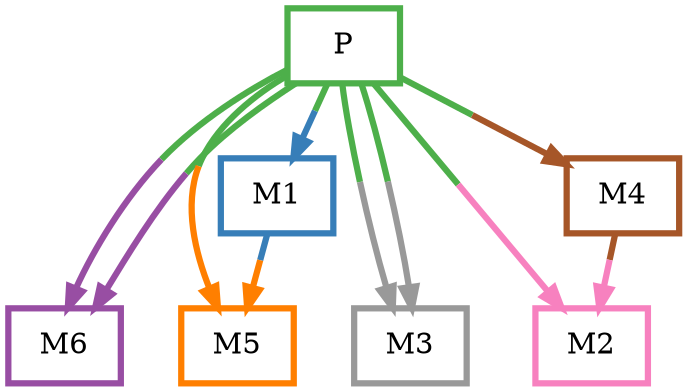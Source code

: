 digraph barS {
	{
		rank=same
	0 [shape=box,penwidth=3,colorscheme=set19,color=3,label="P"]
	}
	{
		rank=same
		6 [shape=box,penwidth=3,colorscheme=set19,color=4,label="M6"]
		5 [shape=box,penwidth=3,colorscheme=set19,color=5,label="M5"]
		3 [shape=box,penwidth=3,colorscheme=set19,color=9,label="M3"]
		2 [shape=box,penwidth=3,colorscheme=set19,color=8,label="M2"]
	}
	4 [shape=box,penwidth=3,colorscheme=set19,color=7,label="M4"]
	1 [shape=box,penwidth=3,colorscheme=set19,color=2,label="M1"]
	4 -> 2 [penwidth=3,colorscheme=set19,color="7;0.5:8"]
	1 -> 5 [penwidth=3,colorscheme=set19,color="2;0.5:5"]
	0 -> 6 [penwidth=3,colorscheme=set19,color="3;0.5:4"]
	0 -> 6 [penwidth=3,colorscheme=set19,color="3;0.5:4"]
	0 -> 5 [penwidth=3,colorscheme=set19,color="3;0.5:5"]
	0 -> 3 [penwidth=3,colorscheme=set19,color="3;0.5:9"]
	0 -> 2 [penwidth=3,colorscheme=set19,color="3;0.5:8"]
	0 -> 3 [penwidth=3,colorscheme=set19,color="3;0.5:9"]
	0 -> 4 [penwidth=3,colorscheme=set19,color="3;0.5:7"]
	0 -> 1 [penwidth=3,colorscheme=set19,color="3;0.5:2"]
}
